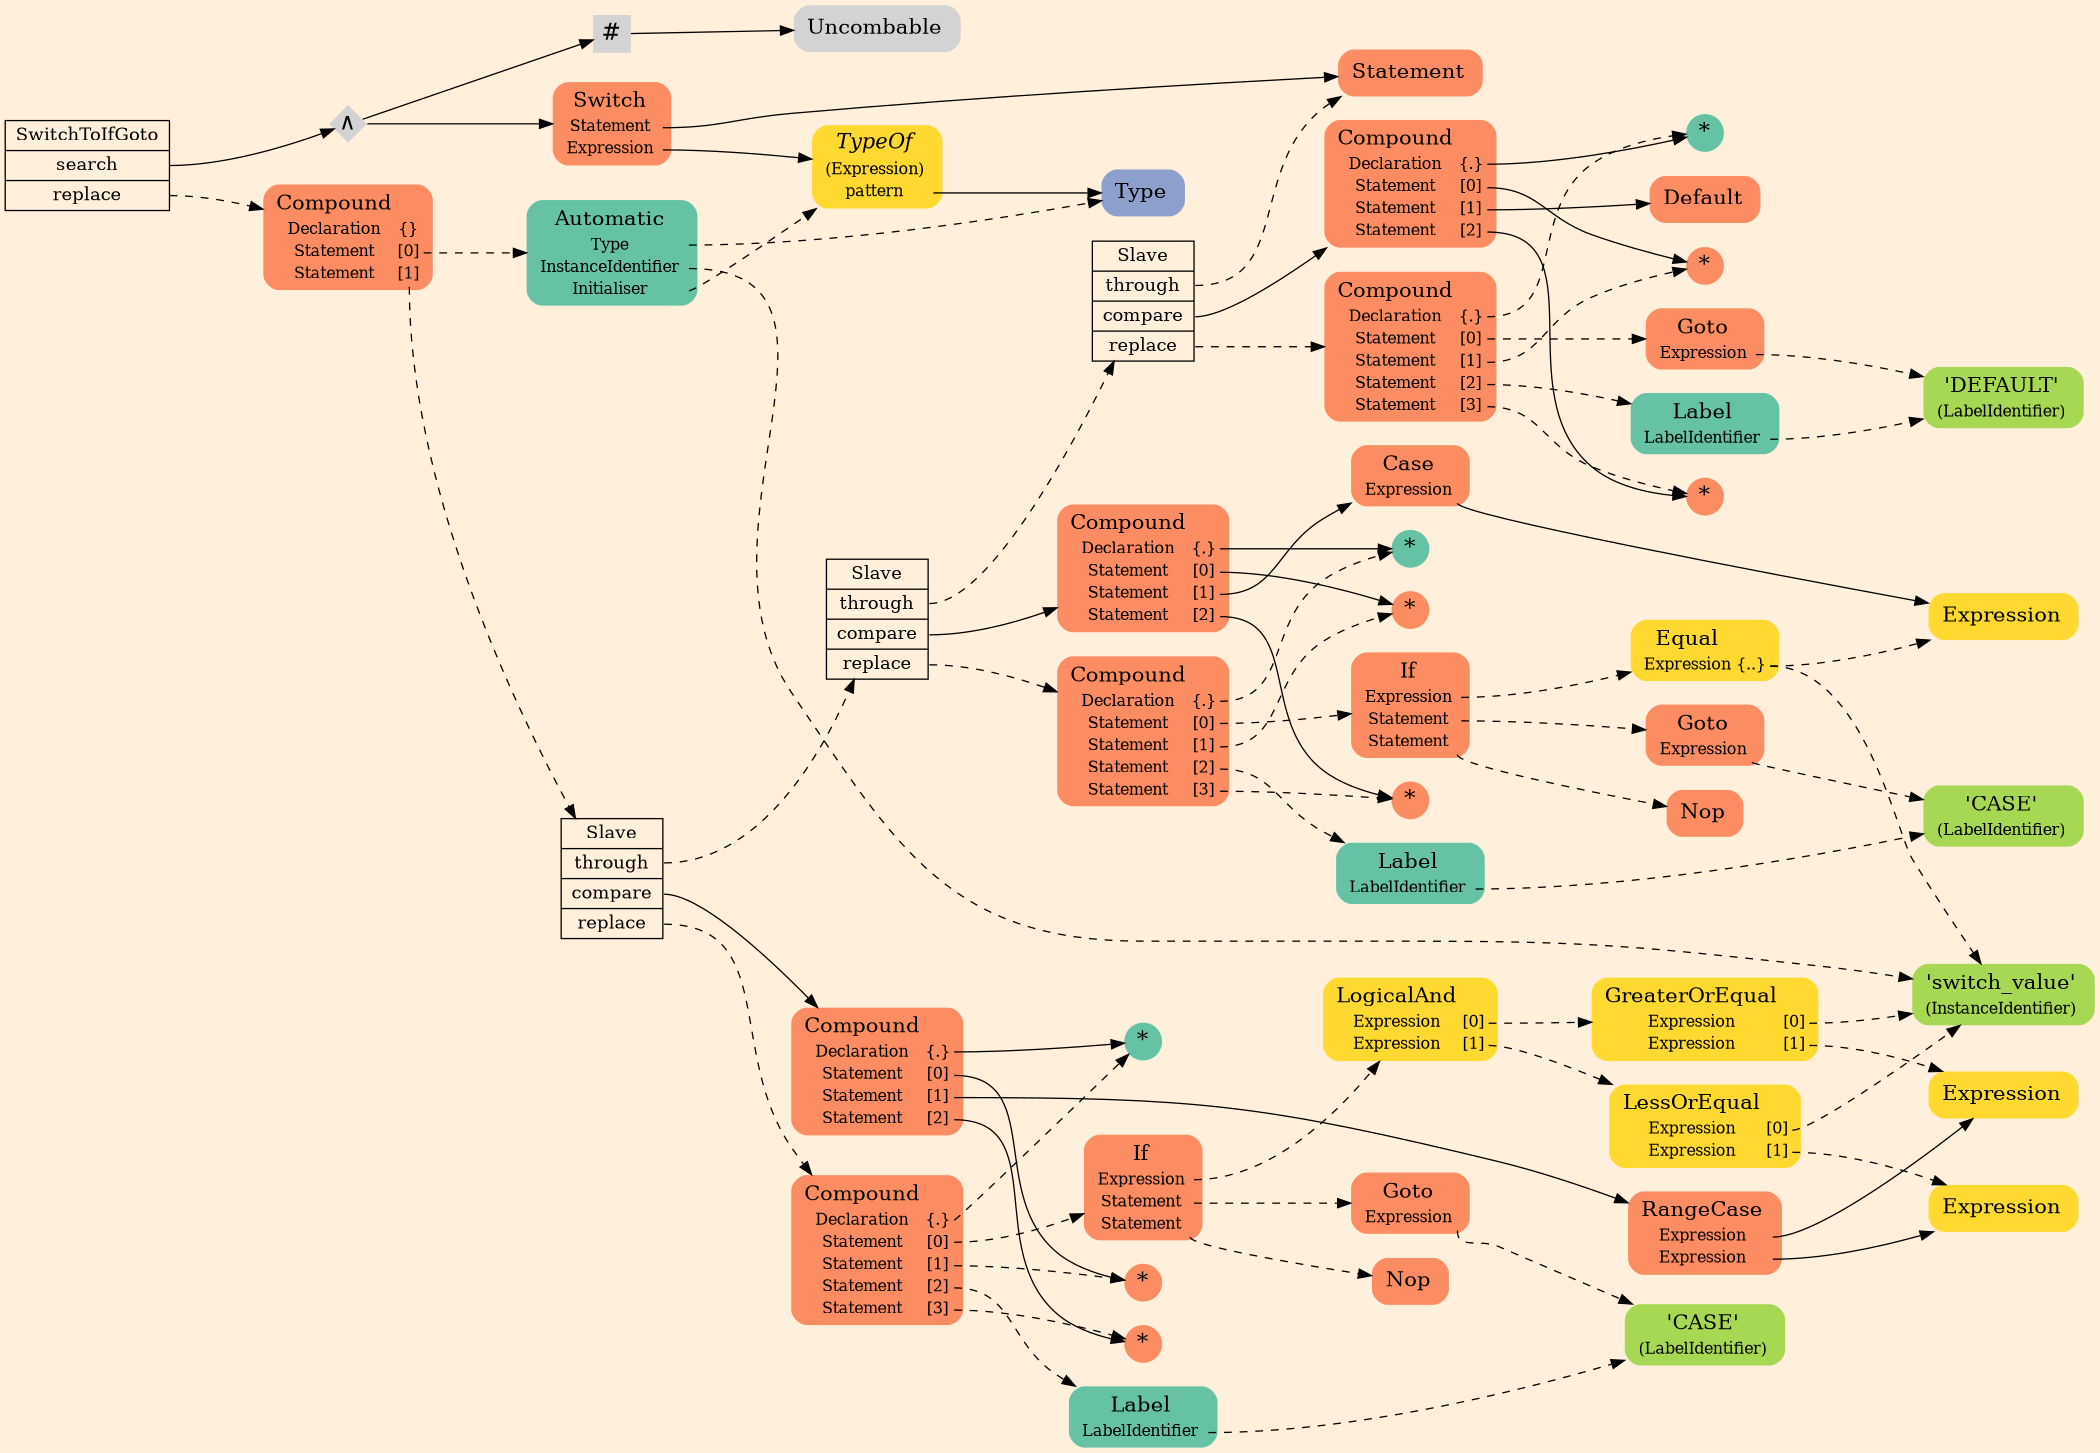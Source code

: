 digraph Inferno {
graph [
    rankdir = "LR"
    ranksep = 1.0
    size = "14,20"
    bgcolor = antiquewhite1
    color = black
    fontcolor = black
];
node [
];
// -------------------- transformation figure --------------------
"CR#P41-0" [
    shape = "record"
    fillcolor = antiquewhite1
    label = "<fixed> SwitchToIfGoto | <port0> search | <port1> replace"
    style = "filled"
    fontsize = "14"
    color = black
    fontcolor = black
];

"#B-2-746" [
    shape = "diamond"
    label = <∧>
    style = "filled"
    fontsize = "18"
    penwidth = 0.0
    fixedsize = true
    width = 0.4
    height = 0.4
];

"#B-2-698" [
    shape = "plaintext"
    fillcolor = "/set28/2"
    label = <<TABLE BORDER="0" CELLBORDER="0" CELLSPACING="0">
     <TR><TD><FONT POINT-SIZE="16.0">Switch</FONT></TD><TD></TD></TR>
     <TR><TD>Statement</TD><TD PORT="port0"></TD></TR>
     <TR><TD>Expression</TD><TD PORT="port1"></TD></TR>
    </TABLE>>
    style = "rounded,filled"
    fontsize = "12"
];

"#B-2-700" [
    shape = "plaintext"
    fillcolor = "/set28/2"
    label = <<TABLE BORDER="0" CELLBORDER="0" CELLSPACING="0">
     <TR><TD><FONT POINT-SIZE="16.0">Statement</FONT></TD><TD></TD></TR>
    </TABLE>>
    style = "rounded,filled"
    fontsize = "12"
];

"#B-2-704" [
    shape = "plaintext"
    fillcolor = "/set28/6"
    label = <<TABLE BORDER="0" CELLBORDER="0" CELLSPACING="0">
     <TR><TD><FONT POINT-SIZE="16.0"><I>TypeOf</I></FONT></TD><TD></TD></TR>
     <TR><TD>(Expression)</TD><TD PORT="port0"></TD></TR>
     <TR><TD>pattern</TD><TD PORT="port1"></TD></TR>
    </TABLE>>
    style = "rounded,filled"
    fontsize = "12"
];

"#B-2-701" [
    shape = "plaintext"
    fillcolor = "/set28/3"
    label = <<TABLE BORDER="0" CELLBORDER="0" CELLSPACING="0">
     <TR><TD><FONT POINT-SIZE="16.0">Type</FONT></TD><TD></TD></TR>
    </TABLE>>
    style = "rounded,filled"
    fontsize = "12"
];

"#B-4-8" [
    shape = "square"
    label = <#>
    style = "filled"
    fontsize = "18"
    penwidth = 0.0
    fixedsize = true
    width = 0.4
    height = 0.4
];

"#B-2-747" [
    shape = "plaintext"
    label = <<TABLE BORDER="0" CELLBORDER="0" CELLSPACING="0">
     <TR><TD><FONT POINT-SIZE="16.0">Uncombable</FONT></TD><TD></TD></TR>
    </TABLE>>
    style = "rounded,filled"
    fontsize = "12"
];

"#B-2-699" [
    shape = "plaintext"
    fillcolor = "/set28/2"
    label = <<TABLE BORDER="0" CELLBORDER="0" CELLSPACING="0">
     <TR><TD><FONT POINT-SIZE="16.0">Compound</FONT></TD><TD></TD></TR>
     <TR><TD>Declaration</TD><TD PORT="port0">{}</TD></TR>
     <TR><TD>Statement</TD><TD PORT="port1">[0]</TD></TR>
     <TR><TD>Statement</TD><TD PORT="port2">[1]</TD></TR>
    </TABLE>>
    style = "rounded,filled"
    fontsize = "12"
];

"#B-2-702" [
    shape = "plaintext"
    fillcolor = "/set28/1"
    label = <<TABLE BORDER="0" CELLBORDER="0" CELLSPACING="0">
     <TR><TD><FONT POINT-SIZE="16.0">Automatic</FONT></TD><TD></TD></TR>
     <TR><TD>Type</TD><TD PORT="port0"></TD></TR>
     <TR><TD>InstanceIdentifier</TD><TD PORT="port1"></TD></TR>
     <TR><TD>Initialiser</TD><TD PORT="port2"></TD></TR>
    </TABLE>>
    style = "rounded,filled"
    fontsize = "12"
];

"#B-2-703" [
    shape = "plaintext"
    fillcolor = "/set28/5"
    label = <<TABLE BORDER="0" CELLBORDER="0" CELLSPACING="0">
     <TR><TD><FONT POINT-SIZE="16.0">'switch_value'</FONT></TD><TD></TD></TR>
     <TR><TD>(InstanceIdentifier)</TD><TD PORT="port0"></TD></TR>
    </TABLE>>
    style = "rounded,filled"
    fontsize = "12"
];

"#B-2-745" [
    shape = "record"
    fillcolor = antiquewhite1
    label = "<fixed> Slave | <port0> through | <port1> compare | <port2> replace"
    style = "filled"
    fontsize = "14"
    color = black
    fontcolor = black
];

"#B-2-728" [
    shape = "record"
    fillcolor = antiquewhite1
    label = "<fixed> Slave | <port0> through | <port1> compare | <port2> replace"
    style = "filled"
    fontsize = "14"
    color = black
    fontcolor = black
];

"#B-2-714" [
    shape = "record"
    fillcolor = antiquewhite1
    label = "<fixed> Slave | <port0> through | <port1> compare | <port2> replace"
    style = "filled"
    fontsize = "14"
    color = black
    fontcolor = black
];

"#B-2-705" [
    shape = "plaintext"
    fillcolor = "/set28/2"
    label = <<TABLE BORDER="0" CELLBORDER="0" CELLSPACING="0">
     <TR><TD><FONT POINT-SIZE="16.0">Compound</FONT></TD><TD></TD></TR>
     <TR><TD>Declaration</TD><TD PORT="port0">{.}</TD></TR>
     <TR><TD>Statement</TD><TD PORT="port1">[0]</TD></TR>
     <TR><TD>Statement</TD><TD PORT="port2">[1]</TD></TR>
     <TR><TD>Statement</TD><TD PORT="port3">[2]</TD></TR>
    </TABLE>>
    style = "rounded,filled"
    fontsize = "12"
];

"#B-2-707" [
    shape = "circle"
    fillcolor = "/set28/1"
    label = <*>
    style = "filled"
    fontsize = "18"
    penwidth = 0.0
    fixedsize = true
    width = 0.4
    height = 0.4
];

"#B-2-708" [
    shape = "circle"
    fillcolor = "/set28/2"
    label = <*>
    style = "filled"
    fontsize = "18"
    penwidth = 0.0
    fixedsize = true
    width = 0.4
    height = 0.4
];

"#B-2-710" [
    shape = "plaintext"
    fillcolor = "/set28/2"
    label = <<TABLE BORDER="0" CELLBORDER="0" CELLSPACING="0">
     <TR><TD><FONT POINT-SIZE="16.0">Default</FONT></TD><TD></TD></TR>
    </TABLE>>
    style = "rounded,filled"
    fontsize = "12"
];

"#B-2-709" [
    shape = "circle"
    fillcolor = "/set28/2"
    label = <*>
    style = "filled"
    fontsize = "18"
    penwidth = 0.0
    fixedsize = true
    width = 0.4
    height = 0.4
];

"#B-2-706" [
    shape = "plaintext"
    fillcolor = "/set28/2"
    label = <<TABLE BORDER="0" CELLBORDER="0" CELLSPACING="0">
     <TR><TD><FONT POINT-SIZE="16.0">Compound</FONT></TD><TD></TD></TR>
     <TR><TD>Declaration</TD><TD PORT="port0">{.}</TD></TR>
     <TR><TD>Statement</TD><TD PORT="port1">[0]</TD></TR>
     <TR><TD>Statement</TD><TD PORT="port2">[1]</TD></TR>
     <TR><TD>Statement</TD><TD PORT="port3">[2]</TD></TR>
     <TR><TD>Statement</TD><TD PORT="port4">[3]</TD></TR>
    </TABLE>>
    style = "rounded,filled"
    fontsize = "12"
];

"#B-2-713" [
    shape = "plaintext"
    fillcolor = "/set28/2"
    label = <<TABLE BORDER="0" CELLBORDER="0" CELLSPACING="0">
     <TR><TD><FONT POINT-SIZE="16.0">Goto</FONT></TD><TD></TD></TR>
     <TR><TD>Expression</TD><TD PORT="port0"></TD></TR>
    </TABLE>>
    style = "rounded,filled"
    fontsize = "12"
];

"#B-2-712" [
    shape = "plaintext"
    fillcolor = "/set28/5"
    label = <<TABLE BORDER="0" CELLBORDER="0" CELLSPACING="0">
     <TR><TD><FONT POINT-SIZE="16.0">'DEFAULT'</FONT></TD><TD></TD></TR>
     <TR><TD>(LabelIdentifier)</TD><TD PORT="port0"></TD></TR>
    </TABLE>>
    style = "rounded,filled"
    fontsize = "12"
];

"#B-2-711" [
    shape = "plaintext"
    fillcolor = "/set28/1"
    label = <<TABLE BORDER="0" CELLBORDER="0" CELLSPACING="0">
     <TR><TD><FONT POINT-SIZE="16.0">Label</FONT></TD><TD></TD></TR>
     <TR><TD>LabelIdentifier</TD><TD PORT="port0"></TD></TR>
    </TABLE>>
    style = "rounded,filled"
    fontsize = "12"
];

"#B-2-715" [
    shape = "plaintext"
    fillcolor = "/set28/2"
    label = <<TABLE BORDER="0" CELLBORDER="0" CELLSPACING="0">
     <TR><TD><FONT POINT-SIZE="16.0">Compound</FONT></TD><TD></TD></TR>
     <TR><TD>Declaration</TD><TD PORT="port0">{.}</TD></TR>
     <TR><TD>Statement</TD><TD PORT="port1">[0]</TD></TR>
     <TR><TD>Statement</TD><TD PORT="port2">[1]</TD></TR>
     <TR><TD>Statement</TD><TD PORT="port3">[2]</TD></TR>
    </TABLE>>
    style = "rounded,filled"
    fontsize = "12"
];

"#B-2-717" [
    shape = "circle"
    fillcolor = "/set28/1"
    label = <*>
    style = "filled"
    fontsize = "18"
    penwidth = 0.0
    fixedsize = true
    width = 0.4
    height = 0.4
];

"#B-2-718" [
    shape = "circle"
    fillcolor = "/set28/2"
    label = <*>
    style = "filled"
    fontsize = "18"
    penwidth = 0.0
    fixedsize = true
    width = 0.4
    height = 0.4
];

"#B-2-720" [
    shape = "plaintext"
    fillcolor = "/set28/2"
    label = <<TABLE BORDER="0" CELLBORDER="0" CELLSPACING="0">
     <TR><TD><FONT POINT-SIZE="16.0">Case</FONT></TD><TD></TD></TR>
     <TR><TD>Expression</TD><TD PORT="port0"></TD></TR>
    </TABLE>>
    style = "rounded,filled"
    fontsize = "12"
];

"#B-2-727" [
    shape = "plaintext"
    fillcolor = "/set28/6"
    label = <<TABLE BORDER="0" CELLBORDER="0" CELLSPACING="0">
     <TR><TD><FONT POINT-SIZE="16.0">Expression</FONT></TD><TD></TD></TR>
    </TABLE>>
    style = "rounded,filled"
    fontsize = "12"
];

"#B-2-719" [
    shape = "circle"
    fillcolor = "/set28/2"
    label = <*>
    style = "filled"
    fontsize = "18"
    penwidth = 0.0
    fixedsize = true
    width = 0.4
    height = 0.4
];

"#B-2-716" [
    shape = "plaintext"
    fillcolor = "/set28/2"
    label = <<TABLE BORDER="0" CELLBORDER="0" CELLSPACING="0">
     <TR><TD><FONT POINT-SIZE="16.0">Compound</FONT></TD><TD></TD></TR>
     <TR><TD>Declaration</TD><TD PORT="port0">{.}</TD></TR>
     <TR><TD>Statement</TD><TD PORT="port1">[0]</TD></TR>
     <TR><TD>Statement</TD><TD PORT="port2">[1]</TD></TR>
     <TR><TD>Statement</TD><TD PORT="port3">[2]</TD></TR>
     <TR><TD>Statement</TD><TD PORT="port4">[3]</TD></TR>
    </TABLE>>
    style = "rounded,filled"
    fontsize = "12"
];

"#B-2-723" [
    shape = "plaintext"
    fillcolor = "/set28/2"
    label = <<TABLE BORDER="0" CELLBORDER="0" CELLSPACING="0">
     <TR><TD><FONT POINT-SIZE="16.0">If</FONT></TD><TD></TD></TR>
     <TR><TD>Expression</TD><TD PORT="port0"></TD></TR>
     <TR><TD>Statement</TD><TD PORT="port1"></TD></TR>
     <TR><TD>Statement</TD><TD PORT="port2"></TD></TR>
    </TABLE>>
    style = "rounded,filled"
    fontsize = "12"
];

"#B-2-726" [
    shape = "plaintext"
    fillcolor = "/set28/6"
    label = <<TABLE BORDER="0" CELLBORDER="0" CELLSPACING="0">
     <TR><TD><FONT POINT-SIZE="16.0">Equal</FONT></TD><TD></TD></TR>
     <TR><TD>Expression</TD><TD PORT="port0">{..}</TD></TR>
    </TABLE>>
    style = "rounded,filled"
    fontsize = "12"
];

"#B-2-725" [
    shape = "plaintext"
    fillcolor = "/set28/2"
    label = <<TABLE BORDER="0" CELLBORDER="0" CELLSPACING="0">
     <TR><TD><FONT POINT-SIZE="16.0">Goto</FONT></TD><TD></TD></TR>
     <TR><TD>Expression</TD><TD PORT="port0"></TD></TR>
    </TABLE>>
    style = "rounded,filled"
    fontsize = "12"
];

"#B-2-722" [
    shape = "plaintext"
    fillcolor = "/set28/5"
    label = <<TABLE BORDER="0" CELLBORDER="0" CELLSPACING="0">
     <TR><TD><FONT POINT-SIZE="16.0">'CASE'</FONT></TD><TD></TD></TR>
     <TR><TD>(LabelIdentifier)</TD><TD PORT="port0"></TD></TR>
    </TABLE>>
    style = "rounded,filled"
    fontsize = "12"
];

"#B-2-724" [
    shape = "plaintext"
    fillcolor = "/set28/2"
    label = <<TABLE BORDER="0" CELLBORDER="0" CELLSPACING="0">
     <TR><TD><FONT POINT-SIZE="16.0">Nop</FONT></TD><TD></TD></TR>
    </TABLE>>
    style = "rounded,filled"
    fontsize = "12"
];

"#B-2-721" [
    shape = "plaintext"
    fillcolor = "/set28/1"
    label = <<TABLE BORDER="0" CELLBORDER="0" CELLSPACING="0">
     <TR><TD><FONT POINT-SIZE="16.0">Label</FONT></TD><TD></TD></TR>
     <TR><TD>LabelIdentifier</TD><TD PORT="port0"></TD></TR>
    </TABLE>>
    style = "rounded,filled"
    fontsize = "12"
];

"#B-2-729" [
    shape = "plaintext"
    fillcolor = "/set28/2"
    label = <<TABLE BORDER="0" CELLBORDER="0" CELLSPACING="0">
     <TR><TD><FONT POINT-SIZE="16.0">Compound</FONT></TD><TD></TD></TR>
     <TR><TD>Declaration</TD><TD PORT="port0">{.}</TD></TR>
     <TR><TD>Statement</TD><TD PORT="port1">[0]</TD></TR>
     <TR><TD>Statement</TD><TD PORT="port2">[1]</TD></TR>
     <TR><TD>Statement</TD><TD PORT="port3">[2]</TD></TR>
    </TABLE>>
    style = "rounded,filled"
    fontsize = "12"
];

"#B-2-731" [
    shape = "circle"
    fillcolor = "/set28/1"
    label = <*>
    style = "filled"
    fontsize = "18"
    penwidth = 0.0
    fixedsize = true
    width = 0.4
    height = 0.4
];

"#B-2-732" [
    shape = "circle"
    fillcolor = "/set28/2"
    label = <*>
    style = "filled"
    fontsize = "18"
    penwidth = 0.0
    fixedsize = true
    width = 0.4
    height = 0.4
];

"#B-2-734" [
    shape = "plaintext"
    fillcolor = "/set28/2"
    label = <<TABLE BORDER="0" CELLBORDER="0" CELLSPACING="0">
     <TR><TD><FONT POINT-SIZE="16.0">RangeCase</FONT></TD><TD></TD></TR>
     <TR><TD>Expression</TD><TD PORT="port0"></TD></TR>
     <TR><TD>Expression</TD><TD PORT="port1"></TD></TR>
    </TABLE>>
    style = "rounded,filled"
    fontsize = "12"
];

"#B-2-743" [
    shape = "plaintext"
    fillcolor = "/set28/6"
    label = <<TABLE BORDER="0" CELLBORDER="0" CELLSPACING="0">
     <TR><TD><FONT POINT-SIZE="16.0">Expression</FONT></TD><TD></TD></TR>
    </TABLE>>
    style = "rounded,filled"
    fontsize = "12"
];

"#B-2-744" [
    shape = "plaintext"
    fillcolor = "/set28/6"
    label = <<TABLE BORDER="0" CELLBORDER="0" CELLSPACING="0">
     <TR><TD><FONT POINT-SIZE="16.0">Expression</FONT></TD><TD></TD></TR>
    </TABLE>>
    style = "rounded,filled"
    fontsize = "12"
];

"#B-2-733" [
    shape = "circle"
    fillcolor = "/set28/2"
    label = <*>
    style = "filled"
    fontsize = "18"
    penwidth = 0.0
    fixedsize = true
    width = 0.4
    height = 0.4
];

"#B-2-730" [
    shape = "plaintext"
    fillcolor = "/set28/2"
    label = <<TABLE BORDER="0" CELLBORDER="0" CELLSPACING="0">
     <TR><TD><FONT POINT-SIZE="16.0">Compound</FONT></TD><TD></TD></TR>
     <TR><TD>Declaration</TD><TD PORT="port0">{.}</TD></TR>
     <TR><TD>Statement</TD><TD PORT="port1">[0]</TD></TR>
     <TR><TD>Statement</TD><TD PORT="port2">[1]</TD></TR>
     <TR><TD>Statement</TD><TD PORT="port3">[2]</TD></TR>
     <TR><TD>Statement</TD><TD PORT="port4">[3]</TD></TR>
    </TABLE>>
    style = "rounded,filled"
    fontsize = "12"
];

"#B-2-737" [
    shape = "plaintext"
    fillcolor = "/set28/2"
    label = <<TABLE BORDER="0" CELLBORDER="0" CELLSPACING="0">
     <TR><TD><FONT POINT-SIZE="16.0">If</FONT></TD><TD></TD></TR>
     <TR><TD>Expression</TD><TD PORT="port0"></TD></TR>
     <TR><TD>Statement</TD><TD PORT="port1"></TD></TR>
     <TR><TD>Statement</TD><TD PORT="port2"></TD></TR>
    </TABLE>>
    style = "rounded,filled"
    fontsize = "12"
];

"#B-2-740" [
    shape = "plaintext"
    fillcolor = "/set28/6"
    label = <<TABLE BORDER="0" CELLBORDER="0" CELLSPACING="0">
     <TR><TD><FONT POINT-SIZE="16.0">LogicalAnd</FONT></TD><TD></TD></TR>
     <TR><TD>Expression</TD><TD PORT="port0">[0]</TD></TR>
     <TR><TD>Expression</TD><TD PORT="port1">[1]</TD></TR>
    </TABLE>>
    style = "rounded,filled"
    fontsize = "12"
];

"#B-2-741" [
    shape = "plaintext"
    fillcolor = "/set28/6"
    label = <<TABLE BORDER="0" CELLBORDER="0" CELLSPACING="0">
     <TR><TD><FONT POINT-SIZE="16.0">GreaterOrEqual</FONT></TD><TD></TD></TR>
     <TR><TD>Expression</TD><TD PORT="port0">[0]</TD></TR>
     <TR><TD>Expression</TD><TD PORT="port1">[1]</TD></TR>
    </TABLE>>
    style = "rounded,filled"
    fontsize = "12"
];

"#B-2-742" [
    shape = "plaintext"
    fillcolor = "/set28/6"
    label = <<TABLE BORDER="0" CELLBORDER="0" CELLSPACING="0">
     <TR><TD><FONT POINT-SIZE="16.0">LessOrEqual</FONT></TD><TD></TD></TR>
     <TR><TD>Expression</TD><TD PORT="port0">[0]</TD></TR>
     <TR><TD>Expression</TD><TD PORT="port1">[1]</TD></TR>
    </TABLE>>
    style = "rounded,filled"
    fontsize = "12"
];

"#B-2-739" [
    shape = "plaintext"
    fillcolor = "/set28/2"
    label = <<TABLE BORDER="0" CELLBORDER="0" CELLSPACING="0">
     <TR><TD><FONT POINT-SIZE="16.0">Goto</FONT></TD><TD></TD></TR>
     <TR><TD>Expression</TD><TD PORT="port0"></TD></TR>
    </TABLE>>
    style = "rounded,filled"
    fontsize = "12"
];

"#B-2-736" [
    shape = "plaintext"
    fillcolor = "/set28/5"
    label = <<TABLE BORDER="0" CELLBORDER="0" CELLSPACING="0">
     <TR><TD><FONT POINT-SIZE="16.0">'CASE'</FONT></TD><TD></TD></TR>
     <TR><TD>(LabelIdentifier)</TD><TD PORT="port0"></TD></TR>
    </TABLE>>
    style = "rounded,filled"
    fontsize = "12"
];

"#B-2-738" [
    shape = "plaintext"
    fillcolor = "/set28/2"
    label = <<TABLE BORDER="0" CELLBORDER="0" CELLSPACING="0">
     <TR><TD><FONT POINT-SIZE="16.0">Nop</FONT></TD><TD></TD></TR>
    </TABLE>>
    style = "rounded,filled"
    fontsize = "12"
];

"#B-2-735" [
    shape = "plaintext"
    fillcolor = "/set28/1"
    label = <<TABLE BORDER="0" CELLBORDER="0" CELLSPACING="0">
     <TR><TD><FONT POINT-SIZE="16.0">Label</FONT></TD><TD></TD></TR>
     <TR><TD>LabelIdentifier</TD><TD PORT="port0"></TD></TR>
    </TABLE>>
    style = "rounded,filled"
    fontsize = "12"
];



// -------------------- links --------------------
// links for block CR#P41-0
"CR#P41-0":port0 -> "#B-2-746" [
    style="solid"
    color = black
    fontcolor = black
];

"CR#P41-0":port1 -> "#B-2-699" [
    style="dashed"
    color = black
    fontcolor = black
];

// links for block #B-2-746
"#B-2-746" -> "#B-2-698" [
    style="solid"
    color = black
    fontcolor = black
];

"#B-2-746" -> "#B-4-8" [
    style="solid"
    color = black
    fontcolor = black
];

// links for block #B-2-698
"#B-2-698":port0 -> "#B-2-700" [
    style="solid"
    color = black
    fontcolor = black
];

"#B-2-698":port1 -> "#B-2-704" [
    style="solid"
    color = black
    fontcolor = black
];

// links for block #B-2-700
// links for block #B-2-704
"#B-2-704":port1 -> "#B-2-701" [
    style="solid"
    color = black
    fontcolor = black
];

// links for block #B-2-701
// links for block #B-4-8
"#B-4-8" -> "#B-2-747" [
    style="solid"
    color = black
    fontcolor = black
];

// links for block #B-2-747
// links for block #B-2-699
"#B-2-699":port1 -> "#B-2-702" [
    style="dashed"
    color = black
    fontcolor = black
];

"#B-2-699":port2 -> "#B-2-745" [
    style="dashed"
    color = black
    fontcolor = black
];

// links for block #B-2-702
"#B-2-702":port0 -> "#B-2-701" [
    style="dashed"
    color = black
    fontcolor = black
];

"#B-2-702":port1 -> "#B-2-703" [
    style="dashed"
    color = black
    fontcolor = black
];

"#B-2-702":port2 -> "#B-2-704" [
    style="dashed"
    color = black
    fontcolor = black
];

// links for block #B-2-703
// links for block #B-2-745
"#B-2-745":port0 -> "#B-2-728" [
    style="dashed"
    color = black
    fontcolor = black
];

"#B-2-745":port1 -> "#B-2-729" [
    style="solid"
    color = black
    fontcolor = black
];

"#B-2-745":port2 -> "#B-2-730" [
    style="dashed"
    color = black
    fontcolor = black
];

// links for block #B-2-728
"#B-2-728":port0 -> "#B-2-714" [
    style="dashed"
    color = black
    fontcolor = black
];

"#B-2-728":port1 -> "#B-2-715" [
    style="solid"
    color = black
    fontcolor = black
];

"#B-2-728":port2 -> "#B-2-716" [
    style="dashed"
    color = black
    fontcolor = black
];

// links for block #B-2-714
"#B-2-714":port0 -> "#B-2-700" [
    style="dashed"
    color = black
    fontcolor = black
];

"#B-2-714":port1 -> "#B-2-705" [
    style="solid"
    color = black
    fontcolor = black
];

"#B-2-714":port2 -> "#B-2-706" [
    style="dashed"
    color = black
    fontcolor = black
];

// links for block #B-2-705
"#B-2-705":port0 -> "#B-2-707" [
    style="solid"
    color = black
    fontcolor = black
];

"#B-2-705":port1 -> "#B-2-708" [
    style="solid"
    color = black
    fontcolor = black
];

"#B-2-705":port2 -> "#B-2-710" [
    style="solid"
    color = black
    fontcolor = black
];

"#B-2-705":port3 -> "#B-2-709" [
    style="solid"
    color = black
    fontcolor = black
];

// links for block #B-2-707
// links for block #B-2-708
// links for block #B-2-710
// links for block #B-2-709
// links for block #B-2-706
"#B-2-706":port0 -> "#B-2-707" [
    style="dashed"
    color = black
    fontcolor = black
];

"#B-2-706":port1 -> "#B-2-713" [
    style="dashed"
    color = black
    fontcolor = black
];

"#B-2-706":port2 -> "#B-2-708" [
    style="dashed"
    color = black
    fontcolor = black
];

"#B-2-706":port3 -> "#B-2-711" [
    style="dashed"
    color = black
    fontcolor = black
];

"#B-2-706":port4 -> "#B-2-709" [
    style="dashed"
    color = black
    fontcolor = black
];

// links for block #B-2-713
"#B-2-713":port0 -> "#B-2-712" [
    style="dashed"
    color = black
    fontcolor = black
];

// links for block #B-2-712
// links for block #B-2-711
"#B-2-711":port0 -> "#B-2-712" [
    style="dashed"
    color = black
    fontcolor = black
];

// links for block #B-2-715
"#B-2-715":port0 -> "#B-2-717" [
    style="solid"
    color = black
    fontcolor = black
];

"#B-2-715":port1 -> "#B-2-718" [
    style="solid"
    color = black
    fontcolor = black
];

"#B-2-715":port2 -> "#B-2-720" [
    style="solid"
    color = black
    fontcolor = black
];

"#B-2-715":port3 -> "#B-2-719" [
    style="solid"
    color = black
    fontcolor = black
];

// links for block #B-2-717
// links for block #B-2-718
// links for block #B-2-720
"#B-2-720":port0 -> "#B-2-727" [
    style="solid"
    color = black
    fontcolor = black
];

// links for block #B-2-727
// links for block #B-2-719
// links for block #B-2-716
"#B-2-716":port0 -> "#B-2-717" [
    style="dashed"
    color = black
    fontcolor = black
];

"#B-2-716":port1 -> "#B-2-723" [
    style="dashed"
    color = black
    fontcolor = black
];

"#B-2-716":port2 -> "#B-2-718" [
    style="dashed"
    color = black
    fontcolor = black
];

"#B-2-716":port3 -> "#B-2-721" [
    style="dashed"
    color = black
    fontcolor = black
];

"#B-2-716":port4 -> "#B-2-719" [
    style="dashed"
    color = black
    fontcolor = black
];

// links for block #B-2-723
"#B-2-723":port0 -> "#B-2-726" [
    style="dashed"
    color = black
    fontcolor = black
];

"#B-2-723":port1 -> "#B-2-725" [
    style="dashed"
    color = black
    fontcolor = black
];

"#B-2-723":port2 -> "#B-2-724" [
    style="dashed"
    color = black
    fontcolor = black
];

// links for block #B-2-726
"#B-2-726":port0 -> "#B-2-703" [
    style="dashed"
    color = black
    fontcolor = black
];

"#B-2-726":port0 -> "#B-2-727" [
    style="dashed"
    color = black
    fontcolor = black
];

// links for block #B-2-725
"#B-2-725":port0 -> "#B-2-722" [
    style="dashed"
    color = black
    fontcolor = black
];

// links for block #B-2-722
// links for block #B-2-724
// links for block #B-2-721
"#B-2-721":port0 -> "#B-2-722" [
    style="dashed"
    color = black
    fontcolor = black
];

// links for block #B-2-729
"#B-2-729":port0 -> "#B-2-731" [
    style="solid"
    color = black
    fontcolor = black
];

"#B-2-729":port1 -> "#B-2-732" [
    style="solid"
    color = black
    fontcolor = black
];

"#B-2-729":port2 -> "#B-2-734" [
    style="solid"
    color = black
    fontcolor = black
];

"#B-2-729":port3 -> "#B-2-733" [
    style="solid"
    color = black
    fontcolor = black
];

// links for block #B-2-731
// links for block #B-2-732
// links for block #B-2-734
"#B-2-734":port0 -> "#B-2-743" [
    style="solid"
    color = black
    fontcolor = black
];

"#B-2-734":port1 -> "#B-2-744" [
    style="solid"
    color = black
    fontcolor = black
];

// links for block #B-2-743
// links for block #B-2-744
// links for block #B-2-733
// links for block #B-2-730
"#B-2-730":port0 -> "#B-2-731" [
    style="dashed"
    color = black
    fontcolor = black
];

"#B-2-730":port1 -> "#B-2-737" [
    style="dashed"
    color = black
    fontcolor = black
];

"#B-2-730":port2 -> "#B-2-732" [
    style="dashed"
    color = black
    fontcolor = black
];

"#B-2-730":port3 -> "#B-2-735" [
    style="dashed"
    color = black
    fontcolor = black
];

"#B-2-730":port4 -> "#B-2-733" [
    style="dashed"
    color = black
    fontcolor = black
];

// links for block #B-2-737
"#B-2-737":port0 -> "#B-2-740" [
    style="dashed"
    color = black
    fontcolor = black
];

"#B-2-737":port1 -> "#B-2-739" [
    style="dashed"
    color = black
    fontcolor = black
];

"#B-2-737":port2 -> "#B-2-738" [
    style="dashed"
    color = black
    fontcolor = black
];

// links for block #B-2-740
"#B-2-740":port0 -> "#B-2-741" [
    style="dashed"
    color = black
    fontcolor = black
];

"#B-2-740":port1 -> "#B-2-742" [
    style="dashed"
    color = black
    fontcolor = black
];

// links for block #B-2-741
"#B-2-741":port0 -> "#B-2-703" [
    style="dashed"
    color = black
    fontcolor = black
];

"#B-2-741":port1 -> "#B-2-743" [
    style="dashed"
    color = black
    fontcolor = black
];

// links for block #B-2-742
"#B-2-742":port0 -> "#B-2-703" [
    style="dashed"
    color = black
    fontcolor = black
];

"#B-2-742":port1 -> "#B-2-744" [
    style="dashed"
    color = black
    fontcolor = black
];

// links for block #B-2-739
"#B-2-739":port0 -> "#B-2-736" [
    style="dashed"
    color = black
    fontcolor = black
];

// links for block #B-2-736
// links for block #B-2-738
// links for block #B-2-735
"#B-2-735":port0 -> "#B-2-736" [
    style="dashed"
    color = black
    fontcolor = black
];

}
